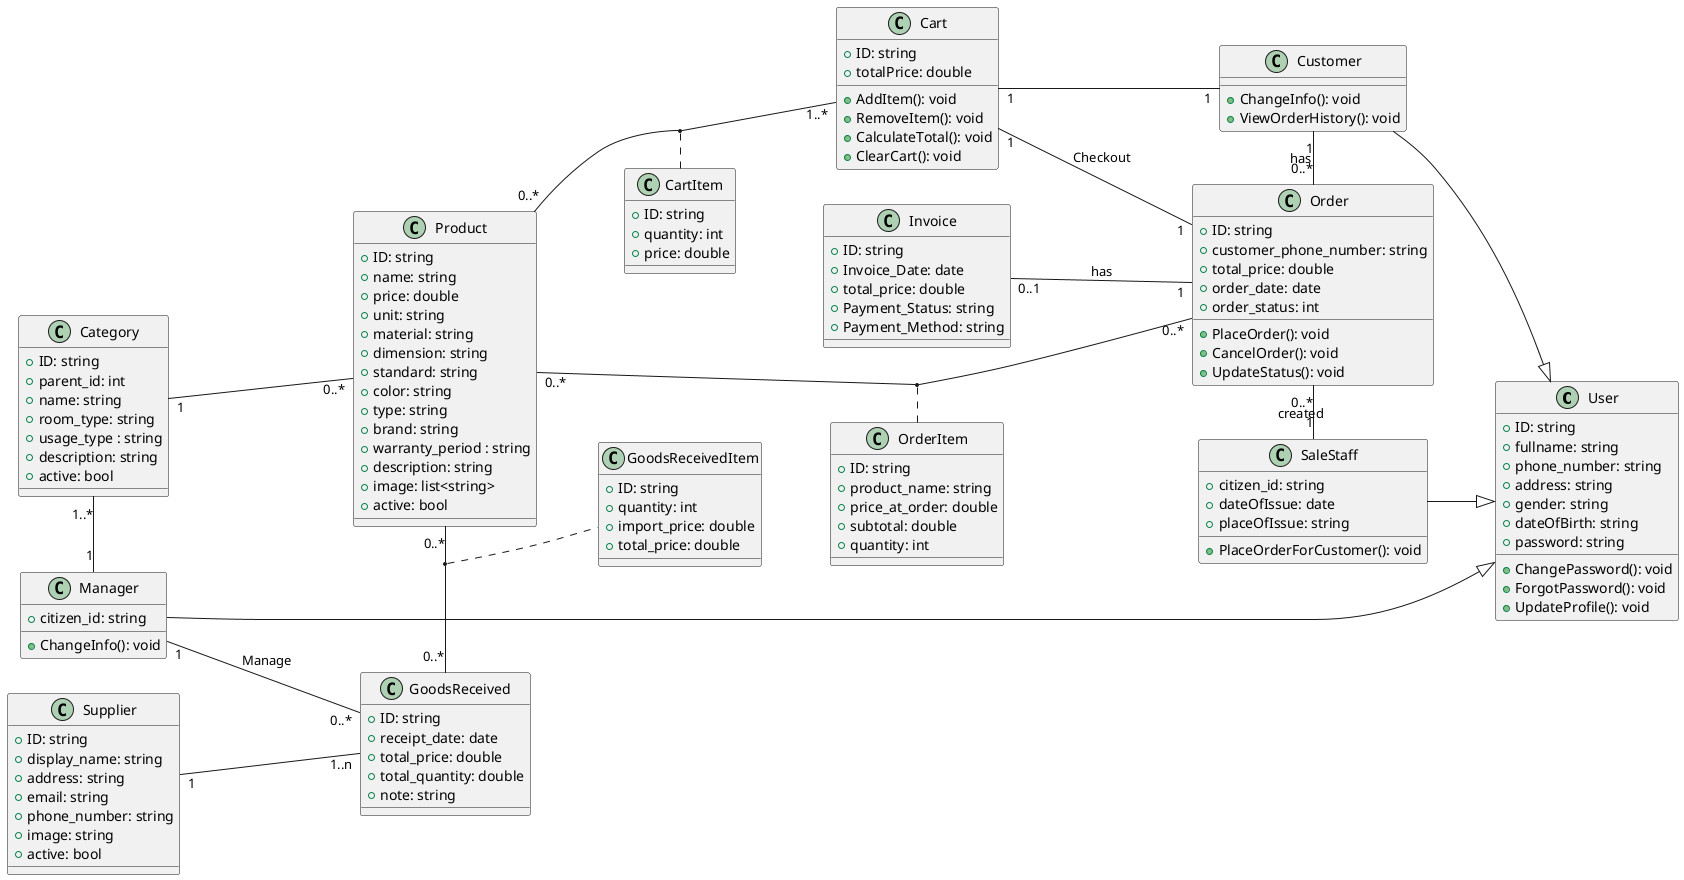 @startuml ClassSN

left to right direction

' --------------- ACTOR ---------------

class User {
    + ID: string
    + fullname: string
    + phone_number: string
    + address: string
    + gender: string
    + dateOfBirth: string
    + password: string

    'Method
    + ChangePassword(): void
    + ForgotPassword(): void
    + UpdateProfile(): void

}

class Manager {
    + citizen_id: string
    'Method
    + ChangeInfo(): void
    
}

class SaleStaff {
    + citizen_id: string
    + dateOfIssue: date
    + placeOfIssue: string
    'Method
    + PlaceOrderForCustomer(): void
}

class Customer {
    'Method
    + ChangeInfo(): void
    + ViewOrderHistory(): void
}

' --------------- UC ---------------
class Product {
    + ID: string
    + name: string
    + price: double
    + unit: string
    + material: string
    + dimension: string
    + standard: string
    + color: string
    + type: string
    + brand: string
    + warranty_period : string
    + description: string
    + image: list<string>
    + active: bool
    'Method
}

'--- Export ---
class Cart {
    + ID: string
    + totalPrice: double
    'Method
    + AddItem(): void
    + RemoveItem(): void
    + CalculateTotal(): void
    + ClearCart(): void
}   

class CartItem {
    + ID: string
    + quantity: int
    + price: double
}

class Order {
    + ID: string
    + customer_phone_number: string
    + total_price: double
    + order_date: date
    + order_status: int
    'Method
    + PlaceOrder(): void
    + CancelOrder(): void
    + UpdateStatus(): void
}

class OrderItem {
    + ID: string
    + product_name: string
    + price_at_order: double
    + subtotal: double
    + quantity: int
    'Method
}

class Invoice {
    + ID: string
    + Invoice_Date: date
    + total_price: double
    + Payment_Status: string
    + Payment_Method: string
}


'--- Import ---
class Supplier {
    + ID: string
    + display_name: string
    + address: string
    + email: string
    + phone_number: string
    + image: string
    + active: bool
    'Method
}

class GoodsReceived {
    + ID: string
    + receipt_date: date
    + total_price: double
    + total_quantity: double
    + note: string
    'Method
}

class GoodsReceivedItem {
    + ID: string
    + quantity: int
    + import_price: double
    + total_price: double
}

class Category {
    + ID: string
    + parent_id: int
    + name: string
    + room_type: string 
    + usage_type : string
    + description: string
    + active: bool
}

' class Image {
'     + ID: string
'     + image_url: string
'     + image_type: string
'     + description: string
' }

' class ProductImage {
'     + ID: string
'     + purpose : string
' }

'--------------------Connection---------------------


Product "0..*" -up-- "1" Category
Product "0..*" -down- "1..*" Cart
(Cart, Product) . CartItem
Product "0..*" -down-- "0..*" Order
(Product, Order) .. OrderItem
Product "0..*" -left-- "0..*" GoodsReceived
(GoodsReceived, Product) . GoodsReceivedItem

GoodsReceived "1..n" -up-- "1" Supplier
GoodsReceived "0..*" -up-- "1" Manager: Manage

Cart "1" -down-- "1" Customer
Cart "1" -right- "1" Order : Checkout

Order "0..*" -left-- "1" Customer: has 
Order "0..*" -right-- "1" SaleStaff: created
Order "1" -up-- "0..1" Invoice: has

Category "1..*" -right-- "1" Manager

Customer --|> User
SaleStaff --|> User
Manager --|> User

@enduml

